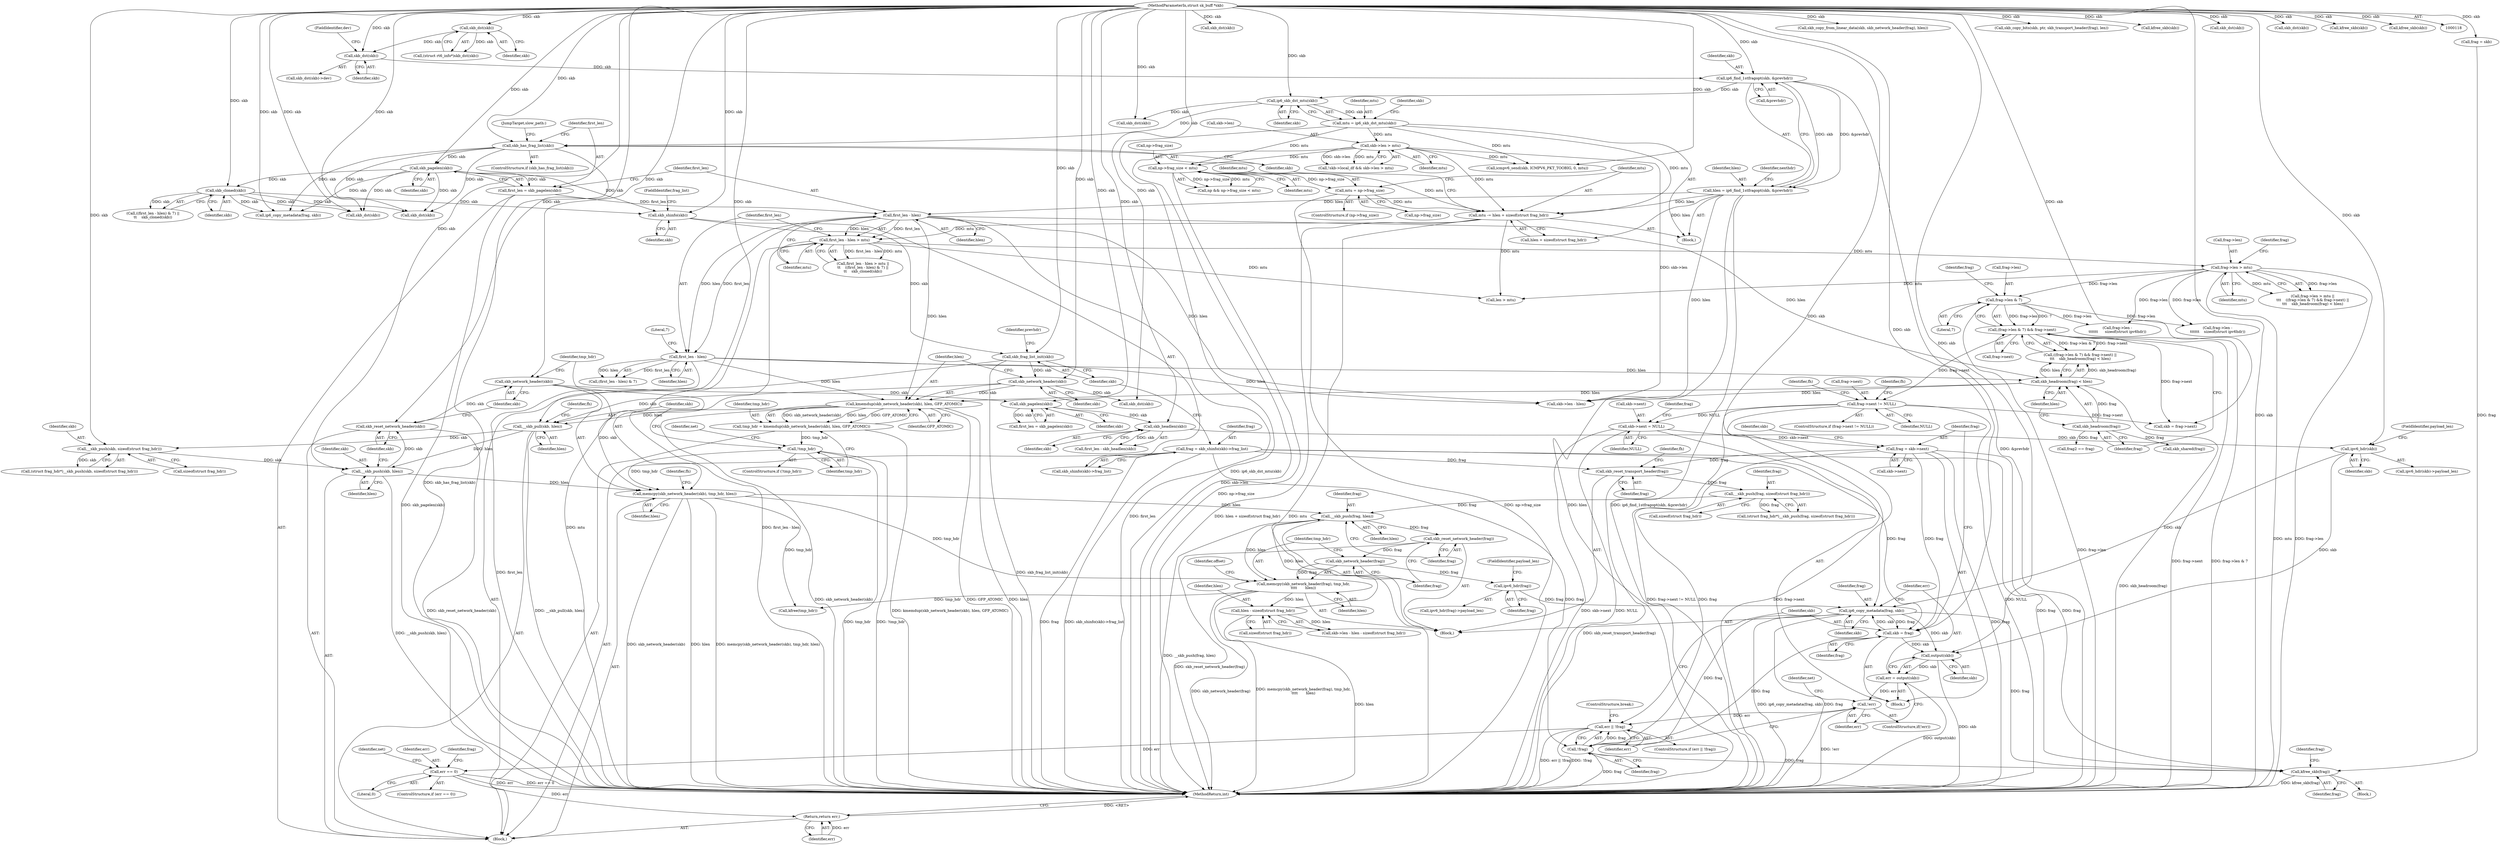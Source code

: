 digraph "0_linux_87c48fa3b4630905f98268dde838ee43626a060c_1@API" {
"1000528" [label="(Call,ip6_copy_metadata(frag, skb))"];
"1000518" [label="(Call,ipv6_hdr(frag))"];
"1000469" [label="(Call,skb_network_header(frag))"];
"1000466" [label="(Call,skb_reset_network_header(frag))"];
"1000463" [label="(Call,__skb_push(frag, hlen))"];
"1000459" [label="(Call,__skb_push(frag, sizeof(struct frag_hdr)))"];
"1000453" [label="(Call,skb_reset_transport_header(frag))"];
"1000335" [label="(Call,frag = skb_shinfo(skb)->frag_list)"];
"1000555" [label="(Call,frag = skb->next)"];
"1000560" [label="(Call,skb->next = NULL)"];
"1000500" [label="(Call,frag->next != NULL)"];
"1000283" [label="(Call,(frag->len & 7) && frag->next)"];
"1000284" [label="(Call,frag->len & 7)"];
"1000277" [label="(Call,frag->len > mtu)"];
"1000260" [label="(Call,first_len - hlen > mtu)"];
"1000261" [label="(Call,first_len - hlen)"];
"1000253" [label="(Call,first_len = skb_pagelen(skb))"];
"1000255" [label="(Call,skb_pagelen(skb))"];
"1000249" [label="(Call,skb_has_frag_list(skb))"];
"1000186" [label="(Call,ip6_skb_dst_mtu(skb))"];
"1000176" [label="(Call,ip6_find_1stfragopt(skb, &prevhdr))"];
"1000171" [label="(Call,skb_dst(skb))"];
"1000128" [label="(Call,skb_dst(skb))"];
"1000119" [label="(MethodParameterIn,struct sk_buff *skb)"];
"1000174" [label="(Call,hlen = ip6_find_1stfragopt(skb, &prevhdr))"];
"1000242" [label="(Call,mtu -= hlen + sizeof(struct frag_hdr))"];
"1000184" [label="(Call,mtu = ip6_skb_dst_mtu(skb))"];
"1000237" [label="(Call,mtu = np->frag_size)"];
"1000227" [label="(Call,np->frag_size < mtu)"];
"1000194" [label="(Call,skb->len > mtu)"];
"1000383" [label="(Call,memcpy(skb_network_header(skb), tmp_hdr, hlen))"];
"1000384" [label="(Call,skb_network_header(skb))"];
"1000381" [label="(Call,skb_reset_network_header(skb))"];
"1000378" [label="(Call,__skb_push(skb, hlen))"];
"1000374" [label="(Call,__skb_push(skb, sizeof(struct frag_hdr)))"];
"1000367" [label="(Call,__skb_pull(skb, hlen))"];
"1000350" [label="(Call,skb_network_header(skb))"];
"1000341" [label="(Call,skb_frag_list_init(skb))"];
"1000338" [label="(Call,skb_shinfo(skb))"];
"1000271" [label="(Call,skb_cloned(skb))"];
"1000349" [label="(Call,kmemdup(skb_network_header(skb), hlen, GFP_ATOMIC))"];
"1000267" [label="(Call,first_len - hlen)"];
"1000292" [label="(Call,skb_headroom(frag) < hlen)"];
"1000293" [label="(Call,skb_headroom(frag))"];
"1000355" [label="(Call,!tmp_hdr)"];
"1000347" [label="(Call,tmp_hdr = kmemdup(skb_network_header(skb), hlen, GFP_ATOMIC))"];
"1000479" [label="(Call,hlen - sizeof(struct frag_hdr))"];
"1000468" [label="(Call,memcpy(skb_network_header(frag), tmp_hdr,\n\t\t\t\t       hlen))"];
"1000552" [label="(Call,skb = frag)"];
"1000549" [label="(Call,!frag)"];
"1000528" [label="(Call,ip6_copy_metadata(frag, skb))"];
"1000430" [label="(Call,ipv6_hdr(skb))"];
"1000421" [label="(Call,skb_headlen(skb))"];
"1000413" [label="(Call,skb_pagelen(skb))"];
"1000533" [label="(Call,output(skb))"];
"1000531" [label="(Call,err = output(skb))"];
"1000536" [label="(Call,!err)"];
"1000547" [label="(Call,err || !frag)"];
"1000568" [label="(Call,err == 0)"];
"1000613" [label="(Return,return err;)"];
"1000595" [label="(Call,kfree_skb(frag))"];
"1000175" [label="(Identifier,hlen)"];
"1000350" [label="(Call,skb_network_header(skb))"];
"1000295" [label="(Identifier,hlen)"];
"1000507" [label="(Identifier,fh)"];
"1000359" [label="(Identifier,net)"];
"1000454" [label="(Identifier,frag)"];
"1000119" [label="(MethodParameterIn,struct sk_buff *skb)"];
"1000642" [label="(Call,skb->len - hlen)"];
"1000419" [label="(Call,first_len - skb_headlen(skb))"];
"1000466" [label="(Call,skb_reset_network_header(frag))"];
"1000613" [label="(Return,return err;)"];
"1000177" [label="(Identifier,skb)"];
"1000233" [label="(ControlStructure,if (np->frag_size))"];
"1000413" [label="(Call,skb_pagelen(skb))"];
"1000254" [label="(Identifier,first_len)"];
"1000194" [label="(Call,skb->len > mtu)"];
"1000552" [label="(Call,skb = frag)"];
"1000253" [label="(Call,first_len = skb_pagelen(skb))"];
"1000863" [label="(Call,skb_dst(skb))"];
"1000276" [label="(Call,frag->len > mtu ||\n\t\t\t    ((frag->len & 7) && frag->next) ||\n\t\t\t    skb_headroom(frag) < hlen)"];
"1000431" [label="(Identifier,skb)"];
"1000368" [label="(Identifier,skb)"];
"1000589" [label="(Block,)"];
"1000374" [label="(Call,__skb_push(skb, sizeof(struct frag_hdr)))"];
"1000256" [label="(Identifier,skb)"];
"1000532" [label="(Identifier,err)"];
"1000281" [label="(Identifier,mtu)"];
"1000382" [label="(Identifier,skb)"];
"1000414" [label="(Identifier,skb)"];
"1000372" [label="(Call,(struct frag_hdr*)__skb_push(skb, sizeof(struct frag_hdr)))"];
"1000269" [label="(Identifier,hlen)"];
"1000347" [label="(Call,tmp_hdr = kmemdup(skb_network_header(skb), hlen, GFP_ATOMIC))"];
"1000567" [label="(ControlStructure,if (err == 0))"];
"1000500" [label="(Call,frag->next != NULL)"];
"1000361" [label="(Call,skb_dst(skb))"];
"1000277" [label="(Call,frag->len > mtu)"];
"1000376" [label="(Call,sizeof(struct frag_hdr))"];
"1000421" [label="(Call,skb_headlen(skb))"];
"1000242" [label="(Call,mtu -= hlen + sizeof(struct frag_hdr))"];
"1000453" [label="(Call,skb_reset_transport_header(frag))"];
"1000531" [label="(Call,err = output(skb))"];
"1000481" [label="(Call,sizeof(struct frag_hdr))"];
"1000187" [label="(Identifier,skb)"];
"1000336" [label="(Identifier,frag)"];
"1000387" [label="(Identifier,hlen)"];
"1000288" [label="(Literal,7)"];
"1000294" [label="(Identifier,frag)"];
"1000351" [label="(Identifier,skb)"];
"1000663" [label="(Call,len > mtu)"];
"1000261" [label="(Call,first_len - hlen)"];
"1000556" [label="(Identifier,frag)"];
"1000444" [label="(Block,)"];
"1000536" [label="(Call,!err)"];
"1000570" [label="(Literal,0)"];
"1000208" [label="(Call,icmpv6_send(skb, ICMPV6_PKT_TOOBIG, 0, mtu))"];
"1000548" [label="(Identifier,err)"];
"1000181" [label="(Identifier,nexthdr)"];
"1000379" [label="(Identifier,skb)"];
"1000270" [label="(Literal,7)"];
"1000534" [label="(Identifier,skb)"];
"1000128" [label="(Call,skb_dst(skb))"];
"1000298" [label="(Call,skb_shared(frag))"];
"1000522" [label="(Call,frag->len -\n\t\t\t\t\t\t      sizeof(struct ipv6hdr))"];
"1000345" [label="(Identifier,prevhdr)"];
"1000824" [label="(Call,frag->len -\n\t\t\t\t\t\t    sizeof(struct ipv6hdr))"];
"1000614" [label="(Identifier,err)"];
"1000121" [label="(Block,)"];
"1000267" [label="(Call,first_len - hlen)"];
"1000430" [label="(Call,ipv6_hdr(skb))"];
"1000471" [label="(Identifier,tmp_hdr)"];
"1000555" [label="(Call,frag = skb->next)"];
"1000465" [label="(Identifier,hlen)"];
"1000463" [label="(Call,__skb_push(frag, hlen))"];
"1000352" [label="(Identifier,hlen)"];
"1000560" [label="(Call,skb->next = NULL)"];
"1000461" [label="(Call,sizeof(struct frag_hdr))"];
"1000340" [label="(FieldIdentifier,frag_list)"];
"1000385" [label="(Identifier,skb)"];
"1000284" [label="(Call,frag->len & 7)"];
"1000533" [label="(Call,output(skb))"];
"1000597" [label="(Call,frag = skb)"];
"1000198" [label="(Identifier,mtu)"];
"1000553" [label="(Identifier,skb)"];
"1000337" [label="(Call,skb_shinfo(skb)->frag_list)"];
"1000250" [label="(Identifier,skb)"];
"1000239" [label="(Call,np->frag_size)"];
"1000265" [label="(Call,((first_len - hlen) & 7) ||\n\t\t    skb_cloned(skb))"];
"1000539" [label="(Identifier,net)"];
"1000126" [label="(Call,(struct rt6_info*)skb_dst(skb))"];
"1000550" [label="(Identifier,frag)"];
"1000432" [label="(FieldIdentifier,payload_len)"];
"1000446" [label="(Identifier,frag)"];
"1000513" [label="(Identifier,fh)"];
"1000870" [label="(MethodReturn,int)"];
"1000546" [label="(ControlStructure,if (err || !frag))"];
"1000588" [label="(Identifier,frag)"];
"1000283" [label="(Call,(frag->len & 7) && frag->next)"];
"1000590" [label="(Call,skb = frag->next)"];
"1000501" [label="(Call,frag->next)"];
"1000381" [label="(Call,skb_reset_network_header(skb))"];
"1000557" [label="(Call,skb->next)"];
"1000460" [label="(Identifier,frag)"];
"1000227" [label="(Call,np->frag_size < mtu)"];
"1000172" [label="(Identifier,skb)"];
"1000386" [label="(Identifier,tmp_hdr)"];
"1000389" [label="(Identifier,fh)"];
"1000547" [label="(Call,err || !frag)"];
"1000186" [label="(Call,ip6_skb_dst_mtu(skb))"];
"1000475" [label="(Call,skb->len - hlen - sizeof(struct frag_hdr))"];
"1000499" [label="(ControlStructure,if (frag->next != NULL))"];
"1000263" [label="(Identifier,hlen)"];
"1000384" [label="(Call,skb_network_header(skb))"];
"1000759" [label="(Call,skb_copy_from_linear_data(skb, skb_network_header(frag), hlen))"];
"1000251" [label="(Block,)"];
"1000371" [label="(Identifier,fh)"];
"1000375" [label="(Identifier,skb)"];
"1000479" [label="(Call,hlen - sizeof(struct frag_hdr))"];
"1000342" [label="(Identifier,skb)"];
"1000231" [label="(Identifier,mtu)"];
"1000480" [label="(Identifier,hlen)"];
"1000469" [label="(Call,skb_network_header(frag))"];
"1000518" [label="(Call,ipv6_hdr(frag))"];
"1000562" [label="(Identifier,skb)"];
"1000530" [label="(Identifier,skb)"];
"1000282" [label="(Call,((frag->len & 7) && frag->next) ||\n\t\t\t    skb_headroom(frag) < hlen)"];
"1000285" [label="(Call,frag->len)"];
"1000244" [label="(Call,hlen + sizeof(struct frag_hdr))"];
"1000380" [label="(Identifier,hlen)"];
"1000260" [label="(Call,first_len - hlen > mtu)"];
"1000248" [label="(ControlStructure,if (skb_has_frag_list(skb)))"];
"1000701" [label="(Call,skb_dst(skb))"];
"1000271" [label="(Call,skb_cloned(skb))"];
"1000551" [label="(ControlStructure,break;)"];
"1000378" [label="(Call,__skb_push(skb, hlen))"];
"1000474" [label="(Identifier,offset)"];
"1000554" [label="(Identifier,frag)"];
"1000411" [label="(Call,first_len = skb_pagelen(skb))"];
"1000468" [label="(Call,memcpy(skb_network_header(frag), tmp_hdr,\n\t\t\t\t       hlen))"];
"1000519" [label="(Identifier,frag)"];
"1000564" [label="(Identifier,NULL)"];
"1000292" [label="(Call,skb_headroom(frag) < hlen)"];
"1000709" [label="(Call,ip6_copy_metadata(frag, skb))"];
"1000185" [label="(Identifier,mtu)"];
"1000349" [label="(Call,kmemdup(skb_network_header(skb), hlen, GFP_ATOMIC))"];
"1000335" [label="(Call,frag = skb_shinfo(skb)->frag_list)"];
"1000472" [label="(Identifier,hlen)"];
"1000189" [label="(Call,!skb->local_df && skb->len > mtu)"];
"1000173" [label="(FieldIdentifier,dev)"];
"1000195" [label="(Call,skb->len)"];
"1000192" [label="(Identifier,skb)"];
"1000339" [label="(Identifier,skb)"];
"1000238" [label="(Identifier,mtu)"];
"1000272" [label="(Identifier,skb)"];
"1000467" [label="(Identifier,frag)"];
"1000573" [label="(Identifier,net)"];
"1000520" [label="(FieldIdentifier,payload_len)"];
"1000456" [label="(Identifier,fh)"];
"1000237" [label="(Call,mtu = np->frag_size)"];
"1000293" [label="(Call,skb_headroom(frag))"];
"1000792" [label="(Call,skb_copy_bits(skb, ptr, skb_transport_header(frag), len))"];
"1000457" [label="(Call,(struct frag_hdr*)__skb_push(frag, sizeof(struct frag_hdr)))"];
"1000338" [label="(Call,skb_shinfo(skb))"];
"1000219" [label="(Call,kfree_skb(skb))"];
"1000341" [label="(Call,skb_frag_list_init(skb))"];
"1000356" [label="(Identifier,tmp_hdr)"];
"1000383" [label="(Call,memcpy(skb_network_header(skb), tmp_hdr, hlen))"];
"1000528" [label="(Call,ip6_copy_metadata(frag, skb))"];
"1000565" [label="(Call,kfree(tmp_hdr))"];
"1000598" [label="(Identifier,frag)"];
"1000249" [label="(Call,skb_has_frag_list(skb))"];
"1000618" [label="(Call,frag2 == frag)"];
"1000529" [label="(Identifier,frag)"];
"1000266" [label="(Call,(first_len - hlen) & 7)"];
"1000289" [label="(Call,frag->next)"];
"1000205" [label="(Call,skb_dst(skb))"];
"1000184" [label="(Call,mtu = ip6_skb_dst_mtu(skb))"];
"1000176" [label="(Call,ip6_find_1stfragopt(skb, &prevhdr))"];
"1000353" [label="(Identifier,GFP_ATOMIC)"];
"1000216" [label="(Call,skb_dst(skb))"];
"1000367" [label="(Call,__skb_pull(skb, hlen))"];
"1000549" [label="(Call,!frag)"];
"1000278" [label="(Call,frag->len)"];
"1000596" [label="(Identifier,frag)"];
"1000595" [label="(Call,kfree_skb(frag))"];
"1000228" [label="(Call,np->frag_size)"];
"1000569" [label="(Identifier,err)"];
"1000517" [label="(Call,ipv6_hdr(frag)->payload_len)"];
"1000537" [label="(Identifier,err)"];
"1000852" [label="(Call,skb_dst(skb))"];
"1000568" [label="(Call,err == 0)"];
"1000174" [label="(Call,hlen = ip6_find_1stfragopt(skb, &prevhdr))"];
"1000355" [label="(Call,!tmp_hdr)"];
"1000504" [label="(Identifier,NULL)"];
"1000447" [label="(Block,)"];
"1000171" [label="(Call,skb_dst(skb))"];
"1000243" [label="(Identifier,mtu)"];
"1000369" [label="(Identifier,hlen)"];
"1000535" [label="(ControlStructure,if(!err))"];
"1000225" [label="(Call,np && np->frag_size < mtu)"];
"1000464" [label="(Identifier,frag)"];
"1000262" [label="(Identifier,first_len)"];
"1000470" [label="(Identifier,frag)"];
"1000561" [label="(Call,skb->next)"];
"1000846" [label="(Call,skb_dst(skb))"];
"1000170" [label="(Call,skb_dst(skb)->dev)"];
"1000429" [label="(Call,ipv6_hdr(skb)->payload_len)"];
"1000264" [label="(Identifier,mtu)"];
"1000178" [label="(Call,&prevhdr)"];
"1000286" [label="(Identifier,frag)"];
"1000348" [label="(Identifier,tmp_hdr)"];
"1000129" [label="(Identifier,skb)"];
"1000290" [label="(Identifier,frag)"];
"1000259" [label="(Call,first_len - hlen > mtu ||\n\t\t    ((first_len - hlen) & 7) ||\n\t\t    skb_cloned(skb))"];
"1000639" [label="(JumpTarget,slow_path:)"];
"1000855" [label="(Call,kfree_skb(skb))"];
"1000268" [label="(Identifier,first_len)"];
"1000354" [label="(ControlStructure,if (!tmp_hdr))"];
"1000422" [label="(Identifier,skb)"];
"1000866" [label="(Call,kfree_skb(skb))"];
"1000459" [label="(Call,__skb_push(frag, sizeof(struct frag_hdr)))"];
"1000255" [label="(Call,skb_pagelen(skb))"];
"1000528" -> "1000447"  [label="AST: "];
"1000528" -> "1000530"  [label="CFG: "];
"1000529" -> "1000528"  [label="AST: "];
"1000530" -> "1000528"  [label="AST: "];
"1000532" -> "1000528"  [label="CFG: "];
"1000528" -> "1000870"  [label="DDG: ip6_copy_metadata(frag, skb)"];
"1000528" -> "1000870"  [label="DDG: frag"];
"1000518" -> "1000528"  [label="DDG: frag"];
"1000552" -> "1000528"  [label="DDG: skb"];
"1000430" -> "1000528"  [label="DDG: skb"];
"1000119" -> "1000528"  [label="DDG: skb"];
"1000528" -> "1000533"  [label="DDG: skb"];
"1000528" -> "1000549"  [label="DDG: frag"];
"1000528" -> "1000552"  [label="DDG: frag"];
"1000528" -> "1000595"  [label="DDG: frag"];
"1000518" -> "1000517"  [label="AST: "];
"1000518" -> "1000519"  [label="CFG: "];
"1000519" -> "1000518"  [label="AST: "];
"1000520" -> "1000518"  [label="CFG: "];
"1000469" -> "1000518"  [label="DDG: frag"];
"1000469" -> "1000468"  [label="AST: "];
"1000469" -> "1000470"  [label="CFG: "];
"1000470" -> "1000469"  [label="AST: "];
"1000471" -> "1000469"  [label="CFG: "];
"1000469" -> "1000468"  [label="DDG: frag"];
"1000466" -> "1000469"  [label="DDG: frag"];
"1000466" -> "1000447"  [label="AST: "];
"1000466" -> "1000467"  [label="CFG: "];
"1000467" -> "1000466"  [label="AST: "];
"1000470" -> "1000466"  [label="CFG: "];
"1000466" -> "1000870"  [label="DDG: skb_reset_network_header(frag)"];
"1000463" -> "1000466"  [label="DDG: frag"];
"1000463" -> "1000447"  [label="AST: "];
"1000463" -> "1000465"  [label="CFG: "];
"1000464" -> "1000463"  [label="AST: "];
"1000465" -> "1000463"  [label="AST: "];
"1000467" -> "1000463"  [label="CFG: "];
"1000463" -> "1000870"  [label="DDG: __skb_push(frag, hlen)"];
"1000459" -> "1000463"  [label="DDG: frag"];
"1000383" -> "1000463"  [label="DDG: hlen"];
"1000479" -> "1000463"  [label="DDG: hlen"];
"1000463" -> "1000468"  [label="DDG: hlen"];
"1000459" -> "1000457"  [label="AST: "];
"1000459" -> "1000461"  [label="CFG: "];
"1000460" -> "1000459"  [label="AST: "];
"1000461" -> "1000459"  [label="AST: "];
"1000457" -> "1000459"  [label="CFG: "];
"1000459" -> "1000457"  [label="DDG: frag"];
"1000453" -> "1000459"  [label="DDG: frag"];
"1000453" -> "1000447"  [label="AST: "];
"1000453" -> "1000454"  [label="CFG: "];
"1000454" -> "1000453"  [label="AST: "];
"1000456" -> "1000453"  [label="CFG: "];
"1000453" -> "1000870"  [label="DDG: skb_reset_transport_header(frag)"];
"1000335" -> "1000453"  [label="DDG: frag"];
"1000555" -> "1000453"  [label="DDG: frag"];
"1000335" -> "1000251"  [label="AST: "];
"1000335" -> "1000337"  [label="CFG: "];
"1000336" -> "1000335"  [label="AST: "];
"1000337" -> "1000335"  [label="AST: "];
"1000342" -> "1000335"  [label="CFG: "];
"1000335" -> "1000870"  [label="DDG: frag"];
"1000335" -> "1000870"  [label="DDG: skb_shinfo(skb)->frag_list"];
"1000335" -> "1000549"  [label="DDG: frag"];
"1000335" -> "1000552"  [label="DDG: frag"];
"1000335" -> "1000595"  [label="DDG: frag"];
"1000555" -> "1000444"  [label="AST: "];
"1000555" -> "1000557"  [label="CFG: "];
"1000556" -> "1000555"  [label="AST: "];
"1000557" -> "1000555"  [label="AST: "];
"1000562" -> "1000555"  [label="CFG: "];
"1000555" -> "1000870"  [label="DDG: frag"];
"1000555" -> "1000549"  [label="DDG: frag"];
"1000555" -> "1000552"  [label="DDG: frag"];
"1000560" -> "1000555"  [label="DDG: skb->next"];
"1000555" -> "1000595"  [label="DDG: frag"];
"1000560" -> "1000444"  [label="AST: "];
"1000560" -> "1000564"  [label="CFG: "];
"1000561" -> "1000560"  [label="AST: "];
"1000564" -> "1000560"  [label="AST: "];
"1000446" -> "1000560"  [label="CFG: "];
"1000560" -> "1000870"  [label="DDG: NULL"];
"1000560" -> "1000870"  [label="DDG: skb->next"];
"1000500" -> "1000560"  [label="DDG: NULL"];
"1000500" -> "1000499"  [label="AST: "];
"1000500" -> "1000504"  [label="CFG: "];
"1000501" -> "1000500"  [label="AST: "];
"1000504" -> "1000500"  [label="AST: "];
"1000507" -> "1000500"  [label="CFG: "];
"1000513" -> "1000500"  [label="CFG: "];
"1000500" -> "1000870"  [label="DDG: frag->next != NULL"];
"1000500" -> "1000870"  [label="DDG: frag->next"];
"1000500" -> "1000870"  [label="DDG: NULL"];
"1000283" -> "1000500"  [label="DDG: frag->next"];
"1000500" -> "1000590"  [label="DDG: frag->next"];
"1000283" -> "1000282"  [label="AST: "];
"1000283" -> "1000284"  [label="CFG: "];
"1000283" -> "1000289"  [label="CFG: "];
"1000284" -> "1000283"  [label="AST: "];
"1000289" -> "1000283"  [label="AST: "];
"1000294" -> "1000283"  [label="CFG: "];
"1000282" -> "1000283"  [label="CFG: "];
"1000283" -> "1000870"  [label="DDG: frag->len & 7"];
"1000283" -> "1000870"  [label="DDG: frag->next"];
"1000283" -> "1000282"  [label="DDG: frag->len & 7"];
"1000283" -> "1000282"  [label="DDG: frag->next"];
"1000284" -> "1000283"  [label="DDG: frag->len"];
"1000284" -> "1000283"  [label="DDG: 7"];
"1000283" -> "1000590"  [label="DDG: frag->next"];
"1000284" -> "1000288"  [label="CFG: "];
"1000285" -> "1000284"  [label="AST: "];
"1000288" -> "1000284"  [label="AST: "];
"1000290" -> "1000284"  [label="CFG: "];
"1000284" -> "1000870"  [label="DDG: frag->len"];
"1000277" -> "1000284"  [label="DDG: frag->len"];
"1000284" -> "1000522"  [label="DDG: frag->len"];
"1000284" -> "1000824"  [label="DDG: frag->len"];
"1000277" -> "1000276"  [label="AST: "];
"1000277" -> "1000281"  [label="CFG: "];
"1000278" -> "1000277"  [label="AST: "];
"1000281" -> "1000277"  [label="AST: "];
"1000286" -> "1000277"  [label="CFG: "];
"1000276" -> "1000277"  [label="CFG: "];
"1000277" -> "1000870"  [label="DDG: frag->len"];
"1000277" -> "1000870"  [label="DDG: mtu"];
"1000277" -> "1000276"  [label="DDG: frag->len"];
"1000277" -> "1000276"  [label="DDG: mtu"];
"1000260" -> "1000277"  [label="DDG: mtu"];
"1000277" -> "1000522"  [label="DDG: frag->len"];
"1000277" -> "1000663"  [label="DDG: mtu"];
"1000277" -> "1000824"  [label="DDG: frag->len"];
"1000260" -> "1000259"  [label="AST: "];
"1000260" -> "1000264"  [label="CFG: "];
"1000261" -> "1000260"  [label="AST: "];
"1000264" -> "1000260"  [label="AST: "];
"1000268" -> "1000260"  [label="CFG: "];
"1000259" -> "1000260"  [label="CFG: "];
"1000260" -> "1000870"  [label="DDG: mtu"];
"1000260" -> "1000870"  [label="DDG: first_len - hlen"];
"1000260" -> "1000259"  [label="DDG: first_len - hlen"];
"1000260" -> "1000259"  [label="DDG: mtu"];
"1000261" -> "1000260"  [label="DDG: first_len"];
"1000261" -> "1000260"  [label="DDG: hlen"];
"1000242" -> "1000260"  [label="DDG: mtu"];
"1000260" -> "1000663"  [label="DDG: mtu"];
"1000261" -> "1000263"  [label="CFG: "];
"1000262" -> "1000261"  [label="AST: "];
"1000263" -> "1000261"  [label="AST: "];
"1000264" -> "1000261"  [label="CFG: "];
"1000261" -> "1000870"  [label="DDG: first_len"];
"1000253" -> "1000261"  [label="DDG: first_len"];
"1000174" -> "1000261"  [label="DDG: hlen"];
"1000261" -> "1000267"  [label="DDG: first_len"];
"1000261" -> "1000267"  [label="DDG: hlen"];
"1000261" -> "1000292"  [label="DDG: hlen"];
"1000261" -> "1000349"  [label="DDG: hlen"];
"1000261" -> "1000642"  [label="DDG: hlen"];
"1000253" -> "1000251"  [label="AST: "];
"1000253" -> "1000255"  [label="CFG: "];
"1000254" -> "1000253"  [label="AST: "];
"1000255" -> "1000253"  [label="AST: "];
"1000262" -> "1000253"  [label="CFG: "];
"1000253" -> "1000870"  [label="DDG: skb_pagelen(skb)"];
"1000255" -> "1000253"  [label="DDG: skb"];
"1000255" -> "1000256"  [label="CFG: "];
"1000256" -> "1000255"  [label="AST: "];
"1000249" -> "1000255"  [label="DDG: skb"];
"1000119" -> "1000255"  [label="DDG: skb"];
"1000255" -> "1000271"  [label="DDG: skb"];
"1000255" -> "1000338"  [label="DDG: skb"];
"1000255" -> "1000701"  [label="DDG: skb"];
"1000255" -> "1000709"  [label="DDG: skb"];
"1000255" -> "1000852"  [label="DDG: skb"];
"1000249" -> "1000248"  [label="AST: "];
"1000249" -> "1000250"  [label="CFG: "];
"1000250" -> "1000249"  [label="AST: "];
"1000254" -> "1000249"  [label="CFG: "];
"1000639" -> "1000249"  [label="CFG: "];
"1000249" -> "1000870"  [label="DDG: skb_has_frag_list(skb)"];
"1000186" -> "1000249"  [label="DDG: skb"];
"1000119" -> "1000249"  [label="DDG: skb"];
"1000249" -> "1000701"  [label="DDG: skb"];
"1000249" -> "1000709"  [label="DDG: skb"];
"1000249" -> "1000852"  [label="DDG: skb"];
"1000186" -> "1000184"  [label="AST: "];
"1000186" -> "1000187"  [label="CFG: "];
"1000187" -> "1000186"  [label="AST: "];
"1000184" -> "1000186"  [label="CFG: "];
"1000186" -> "1000184"  [label="DDG: skb"];
"1000176" -> "1000186"  [label="DDG: skb"];
"1000119" -> "1000186"  [label="DDG: skb"];
"1000186" -> "1000205"  [label="DDG: skb"];
"1000176" -> "1000174"  [label="AST: "];
"1000176" -> "1000178"  [label="CFG: "];
"1000177" -> "1000176"  [label="AST: "];
"1000178" -> "1000176"  [label="AST: "];
"1000174" -> "1000176"  [label="CFG: "];
"1000176" -> "1000870"  [label="DDG: &prevhdr"];
"1000176" -> "1000174"  [label="DDG: skb"];
"1000176" -> "1000174"  [label="DDG: &prevhdr"];
"1000171" -> "1000176"  [label="DDG: skb"];
"1000119" -> "1000176"  [label="DDG: skb"];
"1000171" -> "1000170"  [label="AST: "];
"1000171" -> "1000172"  [label="CFG: "];
"1000172" -> "1000171"  [label="AST: "];
"1000173" -> "1000171"  [label="CFG: "];
"1000128" -> "1000171"  [label="DDG: skb"];
"1000119" -> "1000171"  [label="DDG: skb"];
"1000128" -> "1000126"  [label="AST: "];
"1000128" -> "1000129"  [label="CFG: "];
"1000129" -> "1000128"  [label="AST: "];
"1000126" -> "1000128"  [label="CFG: "];
"1000128" -> "1000126"  [label="DDG: skb"];
"1000119" -> "1000128"  [label="DDG: skb"];
"1000119" -> "1000118"  [label="AST: "];
"1000119" -> "1000870"  [label="DDG: skb"];
"1000119" -> "1000205"  [label="DDG: skb"];
"1000119" -> "1000208"  [label="DDG: skb"];
"1000119" -> "1000216"  [label="DDG: skb"];
"1000119" -> "1000219"  [label="DDG: skb"];
"1000119" -> "1000271"  [label="DDG: skb"];
"1000119" -> "1000338"  [label="DDG: skb"];
"1000119" -> "1000341"  [label="DDG: skb"];
"1000119" -> "1000350"  [label="DDG: skb"];
"1000119" -> "1000361"  [label="DDG: skb"];
"1000119" -> "1000367"  [label="DDG: skb"];
"1000119" -> "1000374"  [label="DDG: skb"];
"1000119" -> "1000378"  [label="DDG: skb"];
"1000119" -> "1000381"  [label="DDG: skb"];
"1000119" -> "1000384"  [label="DDG: skb"];
"1000119" -> "1000413"  [label="DDG: skb"];
"1000119" -> "1000421"  [label="DDG: skb"];
"1000119" -> "1000430"  [label="DDG: skb"];
"1000119" -> "1000533"  [label="DDG: skb"];
"1000119" -> "1000552"  [label="DDG: skb"];
"1000119" -> "1000590"  [label="DDG: skb"];
"1000119" -> "1000597"  [label="DDG: skb"];
"1000119" -> "1000701"  [label="DDG: skb"];
"1000119" -> "1000709"  [label="DDG: skb"];
"1000119" -> "1000759"  [label="DDG: skb"];
"1000119" -> "1000792"  [label="DDG: skb"];
"1000119" -> "1000846"  [label="DDG: skb"];
"1000119" -> "1000852"  [label="DDG: skb"];
"1000119" -> "1000855"  [label="DDG: skb"];
"1000119" -> "1000863"  [label="DDG: skb"];
"1000119" -> "1000866"  [label="DDG: skb"];
"1000174" -> "1000121"  [label="AST: "];
"1000175" -> "1000174"  [label="AST: "];
"1000181" -> "1000174"  [label="CFG: "];
"1000174" -> "1000870"  [label="DDG: ip6_find_1stfragopt(skb, &prevhdr)"];
"1000174" -> "1000870"  [label="DDG: hlen"];
"1000174" -> "1000242"  [label="DDG: hlen"];
"1000174" -> "1000244"  [label="DDG: hlen"];
"1000174" -> "1000642"  [label="DDG: hlen"];
"1000242" -> "1000121"  [label="AST: "];
"1000242" -> "1000244"  [label="CFG: "];
"1000243" -> "1000242"  [label="AST: "];
"1000244" -> "1000242"  [label="AST: "];
"1000250" -> "1000242"  [label="CFG: "];
"1000242" -> "1000870"  [label="DDG: hlen + sizeof(struct frag_hdr)"];
"1000242" -> "1000870"  [label="DDG: mtu"];
"1000184" -> "1000242"  [label="DDG: mtu"];
"1000237" -> "1000242"  [label="DDG: mtu"];
"1000227" -> "1000242"  [label="DDG: mtu"];
"1000194" -> "1000242"  [label="DDG: mtu"];
"1000242" -> "1000663"  [label="DDG: mtu"];
"1000184" -> "1000121"  [label="AST: "];
"1000185" -> "1000184"  [label="AST: "];
"1000192" -> "1000184"  [label="CFG: "];
"1000184" -> "1000870"  [label="DDG: ip6_skb_dst_mtu(skb)"];
"1000184" -> "1000194"  [label="DDG: mtu"];
"1000184" -> "1000208"  [label="DDG: mtu"];
"1000184" -> "1000227"  [label="DDG: mtu"];
"1000237" -> "1000233"  [label="AST: "];
"1000237" -> "1000239"  [label="CFG: "];
"1000238" -> "1000237"  [label="AST: "];
"1000239" -> "1000237"  [label="AST: "];
"1000243" -> "1000237"  [label="CFG: "];
"1000237" -> "1000870"  [label="DDG: np->frag_size"];
"1000227" -> "1000237"  [label="DDG: np->frag_size"];
"1000227" -> "1000225"  [label="AST: "];
"1000227" -> "1000231"  [label="CFG: "];
"1000228" -> "1000227"  [label="AST: "];
"1000231" -> "1000227"  [label="AST: "];
"1000225" -> "1000227"  [label="CFG: "];
"1000227" -> "1000870"  [label="DDG: np->frag_size"];
"1000227" -> "1000225"  [label="DDG: np->frag_size"];
"1000227" -> "1000225"  [label="DDG: mtu"];
"1000194" -> "1000227"  [label="DDG: mtu"];
"1000194" -> "1000189"  [label="AST: "];
"1000194" -> "1000198"  [label="CFG: "];
"1000195" -> "1000194"  [label="AST: "];
"1000198" -> "1000194"  [label="AST: "];
"1000189" -> "1000194"  [label="CFG: "];
"1000194" -> "1000870"  [label="DDG: skb->len"];
"1000194" -> "1000189"  [label="DDG: skb->len"];
"1000194" -> "1000189"  [label="DDG: mtu"];
"1000194" -> "1000208"  [label="DDG: mtu"];
"1000194" -> "1000642"  [label="DDG: skb->len"];
"1000383" -> "1000251"  [label="AST: "];
"1000383" -> "1000387"  [label="CFG: "];
"1000384" -> "1000383"  [label="AST: "];
"1000386" -> "1000383"  [label="AST: "];
"1000387" -> "1000383"  [label="AST: "];
"1000389" -> "1000383"  [label="CFG: "];
"1000383" -> "1000870"  [label="DDG: memcpy(skb_network_header(skb), tmp_hdr, hlen)"];
"1000383" -> "1000870"  [label="DDG: skb_network_header(skb)"];
"1000383" -> "1000870"  [label="DDG: hlen"];
"1000384" -> "1000383"  [label="DDG: skb"];
"1000355" -> "1000383"  [label="DDG: tmp_hdr"];
"1000378" -> "1000383"  [label="DDG: hlen"];
"1000383" -> "1000468"  [label="DDG: tmp_hdr"];
"1000383" -> "1000565"  [label="DDG: tmp_hdr"];
"1000384" -> "1000385"  [label="CFG: "];
"1000385" -> "1000384"  [label="AST: "];
"1000386" -> "1000384"  [label="CFG: "];
"1000381" -> "1000384"  [label="DDG: skb"];
"1000384" -> "1000413"  [label="DDG: skb"];
"1000381" -> "1000251"  [label="AST: "];
"1000381" -> "1000382"  [label="CFG: "];
"1000382" -> "1000381"  [label="AST: "];
"1000385" -> "1000381"  [label="CFG: "];
"1000381" -> "1000870"  [label="DDG: skb_reset_network_header(skb)"];
"1000378" -> "1000381"  [label="DDG: skb"];
"1000378" -> "1000251"  [label="AST: "];
"1000378" -> "1000380"  [label="CFG: "];
"1000379" -> "1000378"  [label="AST: "];
"1000380" -> "1000378"  [label="AST: "];
"1000382" -> "1000378"  [label="CFG: "];
"1000378" -> "1000870"  [label="DDG: __skb_push(skb, hlen)"];
"1000374" -> "1000378"  [label="DDG: skb"];
"1000367" -> "1000378"  [label="DDG: hlen"];
"1000374" -> "1000372"  [label="AST: "];
"1000374" -> "1000376"  [label="CFG: "];
"1000375" -> "1000374"  [label="AST: "];
"1000376" -> "1000374"  [label="AST: "];
"1000372" -> "1000374"  [label="CFG: "];
"1000374" -> "1000372"  [label="DDG: skb"];
"1000367" -> "1000374"  [label="DDG: skb"];
"1000367" -> "1000251"  [label="AST: "];
"1000367" -> "1000369"  [label="CFG: "];
"1000368" -> "1000367"  [label="AST: "];
"1000369" -> "1000367"  [label="AST: "];
"1000371" -> "1000367"  [label="CFG: "];
"1000367" -> "1000870"  [label="DDG: __skb_pull(skb, hlen)"];
"1000350" -> "1000367"  [label="DDG: skb"];
"1000349" -> "1000367"  [label="DDG: hlen"];
"1000350" -> "1000349"  [label="AST: "];
"1000350" -> "1000351"  [label="CFG: "];
"1000351" -> "1000350"  [label="AST: "];
"1000352" -> "1000350"  [label="CFG: "];
"1000350" -> "1000349"  [label="DDG: skb"];
"1000341" -> "1000350"  [label="DDG: skb"];
"1000350" -> "1000361"  [label="DDG: skb"];
"1000341" -> "1000251"  [label="AST: "];
"1000341" -> "1000342"  [label="CFG: "];
"1000342" -> "1000341"  [label="AST: "];
"1000345" -> "1000341"  [label="CFG: "];
"1000341" -> "1000870"  [label="DDG: skb_frag_list_init(skb)"];
"1000338" -> "1000341"  [label="DDG: skb"];
"1000338" -> "1000337"  [label="AST: "];
"1000338" -> "1000339"  [label="CFG: "];
"1000339" -> "1000338"  [label="AST: "];
"1000340" -> "1000338"  [label="CFG: "];
"1000271" -> "1000338"  [label="DDG: skb"];
"1000271" -> "1000265"  [label="AST: "];
"1000271" -> "1000272"  [label="CFG: "];
"1000272" -> "1000271"  [label="AST: "];
"1000265" -> "1000271"  [label="CFG: "];
"1000271" -> "1000265"  [label="DDG: skb"];
"1000271" -> "1000701"  [label="DDG: skb"];
"1000271" -> "1000709"  [label="DDG: skb"];
"1000271" -> "1000852"  [label="DDG: skb"];
"1000349" -> "1000347"  [label="AST: "];
"1000349" -> "1000353"  [label="CFG: "];
"1000352" -> "1000349"  [label="AST: "];
"1000353" -> "1000349"  [label="AST: "];
"1000347" -> "1000349"  [label="CFG: "];
"1000349" -> "1000870"  [label="DDG: GFP_ATOMIC"];
"1000349" -> "1000870"  [label="DDG: skb_network_header(skb)"];
"1000349" -> "1000870"  [label="DDG: hlen"];
"1000349" -> "1000347"  [label="DDG: skb_network_header(skb)"];
"1000349" -> "1000347"  [label="DDG: hlen"];
"1000349" -> "1000347"  [label="DDG: GFP_ATOMIC"];
"1000267" -> "1000349"  [label="DDG: hlen"];
"1000292" -> "1000349"  [label="DDG: hlen"];
"1000267" -> "1000266"  [label="AST: "];
"1000267" -> "1000269"  [label="CFG: "];
"1000268" -> "1000267"  [label="AST: "];
"1000269" -> "1000267"  [label="AST: "];
"1000270" -> "1000267"  [label="CFG: "];
"1000267" -> "1000870"  [label="DDG: first_len"];
"1000267" -> "1000266"  [label="DDG: first_len"];
"1000267" -> "1000266"  [label="DDG: hlen"];
"1000267" -> "1000292"  [label="DDG: hlen"];
"1000267" -> "1000642"  [label="DDG: hlen"];
"1000292" -> "1000282"  [label="AST: "];
"1000292" -> "1000295"  [label="CFG: "];
"1000293" -> "1000292"  [label="AST: "];
"1000295" -> "1000292"  [label="AST: "];
"1000282" -> "1000292"  [label="CFG: "];
"1000292" -> "1000870"  [label="DDG: skb_headroom(frag)"];
"1000292" -> "1000282"  [label="DDG: skb_headroom(frag)"];
"1000292" -> "1000282"  [label="DDG: hlen"];
"1000293" -> "1000292"  [label="DDG: frag"];
"1000292" -> "1000642"  [label="DDG: hlen"];
"1000293" -> "1000294"  [label="CFG: "];
"1000294" -> "1000293"  [label="AST: "];
"1000295" -> "1000293"  [label="CFG: "];
"1000293" -> "1000298"  [label="DDG: frag"];
"1000293" -> "1000618"  [label="DDG: frag"];
"1000355" -> "1000354"  [label="AST: "];
"1000355" -> "1000356"  [label="CFG: "];
"1000356" -> "1000355"  [label="AST: "];
"1000359" -> "1000355"  [label="CFG: "];
"1000368" -> "1000355"  [label="CFG: "];
"1000355" -> "1000870"  [label="DDG: tmp_hdr"];
"1000355" -> "1000870"  [label="DDG: !tmp_hdr"];
"1000347" -> "1000355"  [label="DDG: tmp_hdr"];
"1000347" -> "1000251"  [label="AST: "];
"1000348" -> "1000347"  [label="AST: "];
"1000356" -> "1000347"  [label="CFG: "];
"1000347" -> "1000870"  [label="DDG: kmemdup(skb_network_header(skb), hlen, GFP_ATOMIC)"];
"1000479" -> "1000475"  [label="AST: "];
"1000479" -> "1000481"  [label="CFG: "];
"1000480" -> "1000479"  [label="AST: "];
"1000481" -> "1000479"  [label="AST: "];
"1000475" -> "1000479"  [label="CFG: "];
"1000479" -> "1000870"  [label="DDG: hlen"];
"1000479" -> "1000475"  [label="DDG: hlen"];
"1000468" -> "1000479"  [label="DDG: hlen"];
"1000468" -> "1000447"  [label="AST: "];
"1000468" -> "1000472"  [label="CFG: "];
"1000471" -> "1000468"  [label="AST: "];
"1000472" -> "1000468"  [label="AST: "];
"1000474" -> "1000468"  [label="CFG: "];
"1000468" -> "1000870"  [label="DDG: memcpy(skb_network_header(frag), tmp_hdr,\n\t\t\t\t       hlen)"];
"1000468" -> "1000870"  [label="DDG: skb_network_header(frag)"];
"1000468" -> "1000565"  [label="DDG: tmp_hdr"];
"1000552" -> "1000444"  [label="AST: "];
"1000552" -> "1000554"  [label="CFG: "];
"1000553" -> "1000552"  [label="AST: "];
"1000554" -> "1000552"  [label="AST: "];
"1000556" -> "1000552"  [label="CFG: "];
"1000552" -> "1000533"  [label="DDG: skb"];
"1000549" -> "1000552"  [label="DDG: frag"];
"1000549" -> "1000547"  [label="AST: "];
"1000549" -> "1000550"  [label="CFG: "];
"1000550" -> "1000549"  [label="AST: "];
"1000547" -> "1000549"  [label="CFG: "];
"1000549" -> "1000870"  [label="DDG: frag"];
"1000549" -> "1000547"  [label="DDG: frag"];
"1000549" -> "1000595"  [label="DDG: frag"];
"1000430" -> "1000429"  [label="AST: "];
"1000430" -> "1000431"  [label="CFG: "];
"1000431" -> "1000430"  [label="AST: "];
"1000432" -> "1000430"  [label="CFG: "];
"1000421" -> "1000430"  [label="DDG: skb"];
"1000430" -> "1000533"  [label="DDG: skb"];
"1000421" -> "1000419"  [label="AST: "];
"1000421" -> "1000422"  [label="CFG: "];
"1000422" -> "1000421"  [label="AST: "];
"1000419" -> "1000421"  [label="CFG: "];
"1000421" -> "1000419"  [label="DDG: skb"];
"1000413" -> "1000421"  [label="DDG: skb"];
"1000413" -> "1000411"  [label="AST: "];
"1000413" -> "1000414"  [label="CFG: "];
"1000414" -> "1000413"  [label="AST: "];
"1000411" -> "1000413"  [label="CFG: "];
"1000413" -> "1000411"  [label="DDG: skb"];
"1000533" -> "1000531"  [label="AST: "];
"1000533" -> "1000534"  [label="CFG: "];
"1000534" -> "1000533"  [label="AST: "];
"1000531" -> "1000533"  [label="CFG: "];
"1000533" -> "1000870"  [label="DDG: skb"];
"1000533" -> "1000531"  [label="DDG: skb"];
"1000531" -> "1000444"  [label="AST: "];
"1000532" -> "1000531"  [label="AST: "];
"1000537" -> "1000531"  [label="CFG: "];
"1000531" -> "1000870"  [label="DDG: output(skb)"];
"1000531" -> "1000536"  [label="DDG: err"];
"1000536" -> "1000535"  [label="AST: "];
"1000536" -> "1000537"  [label="CFG: "];
"1000537" -> "1000536"  [label="AST: "];
"1000539" -> "1000536"  [label="CFG: "];
"1000548" -> "1000536"  [label="CFG: "];
"1000536" -> "1000870"  [label="DDG: !err"];
"1000536" -> "1000547"  [label="DDG: err"];
"1000547" -> "1000546"  [label="AST: "];
"1000547" -> "1000548"  [label="CFG: "];
"1000548" -> "1000547"  [label="AST: "];
"1000551" -> "1000547"  [label="CFG: "];
"1000553" -> "1000547"  [label="CFG: "];
"1000547" -> "1000870"  [label="DDG: err || !frag"];
"1000547" -> "1000870"  [label="DDG: !frag"];
"1000547" -> "1000568"  [label="DDG: err"];
"1000568" -> "1000567"  [label="AST: "];
"1000568" -> "1000570"  [label="CFG: "];
"1000569" -> "1000568"  [label="AST: "];
"1000570" -> "1000568"  [label="AST: "];
"1000573" -> "1000568"  [label="CFG: "];
"1000588" -> "1000568"  [label="CFG: "];
"1000568" -> "1000870"  [label="DDG: err == 0"];
"1000568" -> "1000870"  [label="DDG: err"];
"1000568" -> "1000613"  [label="DDG: err"];
"1000613" -> "1000251"  [label="AST: "];
"1000613" -> "1000614"  [label="CFG: "];
"1000614" -> "1000613"  [label="AST: "];
"1000870" -> "1000613"  [label="CFG: "];
"1000613" -> "1000870"  [label="DDG: <RET>"];
"1000614" -> "1000613"  [label="DDG: err"];
"1000595" -> "1000589"  [label="AST: "];
"1000595" -> "1000596"  [label="CFG: "];
"1000596" -> "1000595"  [label="AST: "];
"1000598" -> "1000595"  [label="CFG: "];
"1000595" -> "1000870"  [label="DDG: kfree_skb(frag)"];
"1000597" -> "1000595"  [label="DDG: frag"];
}
